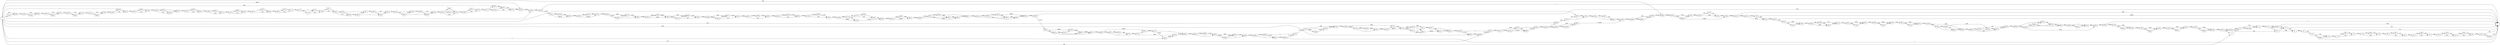 digraph {
	graph [rankdir=LR]
	node [shape=rectangle]
	2 -> 33 [label=3187]
	33 -> 54 [label=582]
	33 -> 7988 [label=10263]
	54 -> 55 [label=10845]
	55 -> 60 [label=8240]
	55 -> 8005 [label=2605]
	60 -> 76 [label=1405]
	60 -> 81 [label=7658]
	76 -> 1 [label=765]
	76 -> 81 [label=1405]
	81 -> 90 [label=9063]
	90 -> 1 [label=7657]
	90 -> 93 [label=1406]
	93 -> 114 [label=582]
	93 -> 9864 [label=824]
	114 -> 117 [label=1405]
	117 -> 151 [label=582]
	117 -> 9901 [label=823]
	151 -> 159 [label=1405]
	159 -> 189 [label=582]
	159 -> 9930 [label=823]
	189 -> 206 [label=1405]
	206 -> 249 [label=582]
	206 -> 9972 [label=823]
	249 -> 252 [label=1405]
	252 -> 273 [label=582]
	252 -> 9992 [label=823]
	273 -> 393 [label=1405]
	393 -> 414 [label=582]
	393 -> 10012 [label=823]
	414 -> 435 [label=582]
	414 -> 10032 [label=823]
	435 -> 438 [label=1405]
	438 -> 1 [label=582]
	438 -> 10051 [label=823]
	1983 -> 1997 [label=325]
	1997 -> 2039 [label=324]
	1997 -> 8785 [label=1]
	2039 -> 2051 [label=325]
	2051 -> 2072 [label=324]
	2051 -> 8805 [label=1]
	2072 -> 2091 [label=325]
	2091 -> 2113 [label=324]
	2091 -> 8846 [label=1]
	2113 -> 2213 [label=325]
	2213 -> 2258 [label=324]
	2213 -> 8890 [label=1]
	2258 -> 2282 [label=325]
	2282 -> 2318 [label=324]
	2282 -> 5945 [label=1]
	2318 -> 2319 [label=326]
	2319 -> 2340 [label=325]
	2319 -> 5996 [label=1]
	2340 -> 2348 [label=326]
	2348 -> 2369 [label=324]
	2348 -> 6003 [label=2]
	2369 -> 2376 [label=325]
	2376 -> 2420 [label=326]
	2420 -> 2441 [label=324]
	2420 -> 6043 [label=2]
	2441 -> 2456 [label=326]
	2456 -> 2477 [label=324]
	2456 -> 6063 [label=2]
	2477 -> 2531 [label=326]
	2531 -> 2552 [label=324]
	2531 -> 6083 [label=2]
	2552 -> 2637 [label=326]
	2637 -> 2658 [label=324]
	2637 -> 6103 [label=2]
	2658 -> 2691 [label=326]
	2691 -> 2712 [label=324]
	2691 -> 6123 [label=2]
	2712 -> 2733 [label=326]
	2733 -> 2772 [label=325]
	2733 -> 6174 [label=1]
	2772 -> 2793 [label=324]
	2772 -> 6174 [label=1]
	2793 -> 2823 [label=324]
	2793 -> 6211 [label=2]
	2823 -> 2856 [label=324]
	2823 -> 6238 [label=2]
	2856 -> 2865 [label=325]
	2865 -> 2871 [label=324]
	2865 -> 6264 [label=1]
	2871 -> 2874 [label=325]
	2874 -> 2913 [label=324]
	2874 -> 6264 [label=1]
	2913 -> 2952 [label=326]
	2952 -> 2961 [label=325]
	2952 -> 2979 [label=1]
	2961 -> 2979 [label=324]
	2961 -> 6368 [label=1]
	2979 -> 3009 [label=325]
	3009 -> 3045 [label=324]
	3009 -> 6368 [label=1]
	3045 -> 3054 [label=326]
	3054 -> 3075 [label=324]
	3054 -> 6393 [label=1]
	3054 -> 9023 [label=1]
	3075 -> 3084 [label=326]
	3084 -> 3105 [label=325]
	3084 -> 9043 [label=1]
	3105 -> 3111 [label=326]
	3111 -> 3126 [label=325]
	3111 -> 6396 [label=1]
	3126 -> 3147 [label=324]
	3126 -> 6414 [label=1]
	3147 -> 3163 [label=2989]
	3163 -> 3168 [label=271806]
	3168 -> 3204 [label=271807]
	3204 -> 1 [label=1]
	3204 -> 3222 [label=271806]
	3222 -> 3286 [label=269143]
	3222 -> 10432 [label=2663]
	3286 -> 3291 [label=271806]
	3291 -> 3312 [label=269143]
	3291 -> 10452 [label=2663]
	3312 -> 3334 [label=271806]
	3334 -> 3363 [label=269143]
	3334 -> 3372 [label=2663]
	3363 -> 3372 [label=269142]
	3363 -> 3384 [label=1]
	3372 -> 3384 [label=271805]
	3384 -> 3441 [label=271806]
	3441 -> 3462 [label=2988]
	3441 -> 6448 [label=268818]
	3462 -> 3471 [label=269143]
	3462 -> 6460 [label=2663]
	3471 -> 3492 [label=324]
	3471 -> 6460 [label=268819]
	3492 -> 3498 [label=271806]
	3498 -> 3510 [label=269143]
	3498 -> 6477 [label=2663]
	3510 -> 3531 [label=324]
	3510 -> 6477 [label=268819]
	3531 -> 3607 [label=271806]
	3607 -> 3628 [label=324]
	3607 -> 6508 [label=271482]
	3628 -> 3635 [label=271806]
	3635 -> 3656 [label=324]
	3635 -> 6528 [label=271482]
	3656 -> 3704 [label=271806]
	3704 -> 3725 [label=326]
	3704 -> 10091 [label=271480]
	3725 -> 3764 [label=271806]
	3764 -> 3770 [label=2989]
	3764 -> 10121 [label=268817]
	3770 -> 3773 [label=326]
	3770 -> 10121 [label=2663]
	3773 -> 3794 [label=324]
	3773 -> 6548 [label=2]
	3794 -> 3798 [label=326]
	3798 -> 3821 [label=271806]
	3821 -> 3845 [label=269142]
	3821 -> 9091 [label=2664]
	3845 -> 3860 [label=271806]
	3860 -> 3881 [label=324]
	3860 -> 6550 [label=271482]
	3881 -> 3883 [label=2988]
	3883 -> 3897 [label=271805]
	3897 -> 3923 [label=271806]
	3923 -> 3944 [label=324]
	3923 -> 6589 [label=271482]
	3944 -> 3951 [label=2988]
	3951 -> 3956 [label=2989]
	3956 -> 3963 [label=271806]
	3963 -> 1 [label=324]
	3963 -> 6628 [label=271482]
	3964 -> 3978 [label=268818]
	3978 -> 3984 [label=271482]
	3984 -> 3999 [label=271483]
	3999 -> 4020 [label=1]
	3999 -> 6800 [label=271482]
	4020 -> 4029 [label=268819]
	4020 -> 4041 [label=2664]
	4029 -> 4041 [label=268818]
	4029 -> 4050 [label=1]
	4041 -> 4050 [label=271482]
	4050 -> 4092 [label=271483]
	4092 -> 4098 [label=271482]
	4092 -> 6841 [label=1]
	4098 -> 4119 [label=1]
	4098 -> 6841 [label=271481]
	4119 -> 4122 [label=271482]
	4122 -> 4143 [label=1]
	4122 -> 4149 [label=2664]
	4122 -> 10248 [label=268817]
	4143 -> 4149 [label=268818]
	4149 -> 4164 [label=271482]
	4164 -> 4170 [label=268818]
	4164 -> 4212 [label=2664]
	4170 -> 4191 [label=1]
	4170 -> 10268 [label=268817]
	4191 -> 4194 [label=268818]
	4194 -> 4212 [label=1]
	4194 -> 4215 [label=268817]
	4212 -> 4215 [label=2665]
	4215 -> 9310 [label=2664]
	4215 -> 4227 [label=268818]
	4227 -> 4251 [label=1]
	4227 -> 9348 [label=268817]
	4251 -> 4257 [label=2664]
	4257 -> 4281 [label=1]
	4257 -> 9372 [label=2663]
	4281 -> 4284 [label=271482]
	4284 -> 4305 [label=1]
	4284 -> 6846 [label=271481]
	4305 -> 4311 [label=274087]
	4311 -> 4324 [label=271481]
	4311 -> 4332 [label=2606]
	4324 -> 4332 [label=1]
	4324 -> 6884 [label=271480]
	4332 -> 4354 [label=1]
	4332 -> 6884 [label=2606]
	4354 -> 4383 [label=274087]
	4383 -> 4699 [label=1]
	4383 -> 6920 [label=274086]
	4699 -> 4707 [label=7658]
	4707 -> 4728 [label=1]
	4707 -> 9402 [label=7657]
	4728 -> 4786 [label=7659]
	4786 -> 4807 [label=1]
	4786 -> 9431 [label=7658]
	4807 -> 4835 [label=7659]
	4835 -> 4988 [label=281745]
	4988 -> 5009 [label=7659]
	4988 -> 6981 [label=274086]
	5009 -> 5066 [label=281745]
	5066 -> 5087 [label=282568]
	5087 -> 5132 [label=7659]
	5087 -> 6996 [label=274909]
	5132 -> 5135 [label=8482]
	5135 -> 5159 [label=7659]
	5135 -> 9752 [label=823]
	5159 -> 5169 [label=8482]
	5169 -> 5312 [label=282568]
	5312 -> 1 [label=2663]
	5312 -> 5357 [label=279905]
	5357 -> 5378 [label=8482]
	5357 -> 7081 [label=271423]
	5378 -> 5381 [label=11088]
	5381 -> 1 [label=1]
	5381 -> 5387 [label=11087]
	5387 -> 5408 [label=8482]
	5387 -> 7102 [label=2605]
	5408 -> 5486 [label=11087]
	5486 -> 5489 [label=8482]
	5486 -> 5507 [label=2605]
	5489 -> 5507 [label=7659]
	5489 -> 5510 [label=823]
	5507 -> 5510 [label=10264]
	5510 -> 5534 [label=11087]
	5534 -> 5555 [label=8482]
	5534 -> 7142 [label=2605]
	5555 -> 5654 [label=11087]
	5654 -> 5675 [label=8482]
	5654 -> 7162 [label=2605]
	5675 -> 5681 [label=11087]
	5681 -> 5702 [label=8482]
	5681 -> 7182 [label=2605]
	5702 -> 5758 [label=11087]
	5758 -> 5769 [label=8482]
	5758 -> 5806 [label=2605]
	5769 -> 5802 [label=1]
	5769 -> 9456 [label=8481]
	5802 -> 5806 [label=824]
	5806 -> 5808 [label=3429]
	5808 -> 5828 [label=824]
	5808 -> 5837 [label=2605]
	5828 -> 5830 [label=1]
	5828 -> 5849 [label=823]
	5830 -> 5837 [label=7659]
	5837 -> 5849 [label=10264]
	5849 -> 5858 [label=11087]
	5858 -> 5859 [label=11086]
	5858 -> 9502 [label=1]
	5859 -> 5868 [label=7658]
	5859 -> 5925 [label=2605]
	5859 -> 9503 [label=823]
	5868 -> 5889 [label=1]
	5868 -> 9502 [label=7657]
	5889 -> 5893 [label=8482]
	5893 -> 5914 [label=1]
	5893 -> 9531 [label=8481]
	5914 -> 5925 [label=8482]
	5925 -> 5944 [label=11087]
	5944 -> 1 [label=1]
	5944 -> 7328 [label=11086]
	5945 -> 2318 [label=2]
	5996 -> 2340 [label=1]
	6003 -> 2376 [label=1]
	6003 -> 2369 [label=1]
	6043 -> 2441 [label=2]
	6063 -> 2477 [label=2]
	6083 -> 2552 [label=2]
	6103 -> 2658 [label=2]
	6123 -> 2712 [label=2]
	6174 -> 2793 [label=2]
	6211 -> 2823 [label=2]
	6238 -> 2856 [label=1]
	6238 -> 2871 [label=1]
	6264 -> 2913 [label=2]
	6368 -> 3045 [label=2]
	6393 -> 3075 [label=1]
	6396 -> 6414 [label=2664]
	6414 -> 3147 [label=2665]
	6448 -> 3462 [label=268818]
	6460 -> 3492 [label=271482]
	6477 -> 3531 [label=271482]
	6508 -> 3628 [label=271482]
	6528 -> 3656 [label=271482]
	6548 -> 3794 [label=2]
	6550 -> 6564 [label=2665]
	6550 -> 3883 [label=268817]
	6564 -> 3897 [label=1]
	6564 -> 3881 [label=2664]
	6589 -> 3951 [label=1]
	6589 -> 9102 [label=271481]
	6628 -> 6640 [label=2665]
	6628 -> 9119 [label=268817]
	6640 -> 6661 [label=1]
	6640 -> 9116 [label=2664]
	6661 -> 6667 [label=268819]
	6667 -> 6694 [label=271482]
	6694 -> 6697 [label=2665]
	6694 -> 6730 [label=268817]
	6697 -> 6722 [label=1]
	6697 -> 9154 [label=2664]
	6722 -> 6727 [label=2665]
	6727 -> 6730 [label=1]
	6727 -> 3978 [label=2664]
	6730 -> 6751 [label=268818]
	6751 -> 3984 [label=1]
	6751 -> 3964 [label=268817]
	6800 -> 4020 [label=271482]
	6841 -> 6845 [label=271482]
	6845 -> 1 [label=1]
	6845 -> 4119 [label=271481]
	6846 -> 6850 [label=273321]
	6850 -> 4305 [label=274086]
	6884 -> 4354 [label=274086]
	6920 -> 6941 [label=2606]
	6920 -> 10354 [label=271480]
	6941 -> 4835 [label=274086]
	6981 -> 5009 [label=274086]
	6996 -> 5169 [label=274086]
	6996 -> 5132 [label=823]
	7081 -> 1 [label=268817]
	7081 -> 5378 [label=2606]
	7102 -> 5408 [label=2605]
	7142 -> 5555 [label=2605]
	7162 -> 5675 [label=2605]
	7182 -> 5702 [label=2605]
	7328 -> 7362 [label=2605]
	7328 -> 9564 [label=8481]
	7362 -> 7384 [label=11086]
	7384 -> 7423 [label=2605]
	7384 -> 9602 [label=8481]
	7423 -> 7476 [label=11086]
	7476 -> 7497 [label=2605]
	7476 -> 9622 [label=8481]
	7497 -> 7823 [label=11086]
	7823 -> 7850 [label=2605]
	7823 -> 9648 [label=8481]
	7850 -> 7967 [label=11086]
	7967 -> 2 [label=2605]
	7967 -> 9678 [label=8481]
	7988 -> 54 [label=10263]
	8005 -> 1 [label=1840]
	8005 -> 76 [label=765]
	8744 -> 1983 [label=1]
	8785 -> 2039 [label=1]
	8805 -> 2072 [label=1]
	8846 -> 2113 [label=1]
	8890 -> 2258 [label=1]
	9023 -> 3075 [label=1]
	9043 -> 3105 [label=1]
	9091 -> 3845 [label=2664]
	9102 -> 3944 [label=2664]
	9102 -> 3956 [label=268817]
	9116 -> 9119 [label=1]
	9116 -> 6667 [label=2663]
	9119 -> 6661 [label=268818]
	9154 -> 6722 [label=2664]
	9310 -> 9348 [label=1]
	9310 -> 4251 [label=2663]
	9348 -> 9372 [label=268818]
	9372 -> 4281 [label=271481]
	9402 -> 4728 [label=7658]
	9431 -> 4807 [label=7658]
	9456 -> 5830 [label=7658]
	9456 -> 5802 [label=823]
	9502 -> 9503 [label=7658]
	9503 -> 5889 [label=8481]
	9531 -> 5914 [label=8481]
	9564 -> 7362 [label=8481]
	9602 -> 7423 [label=8481]
	9622 -> 7497 [label=8481]
	9648 -> 7850 [label=8481]
	9678 -> 33 [label=7658]
	9678 -> 60 [label=823]
	9752 -> 5159 [label=823]
	9864 -> 1 [label=1]
	9864 -> 114 [label=823]
	9901 -> 151 [label=823]
	9930 -> 189 [label=823]
	9972 -> 249 [label=823]
	9992 -> 273 [label=823]
	10012 -> 414 [label=823]
	10032 -> 435 [label=823]
	10051 -> 1 [label=823]
	10091 -> 3725 [label=271480]
	10121 -> 3798 [label=271480]
	10248 -> 4143 [label=268817]
	10268 -> 4191 [label=268817]
	10354 -> 6941 [label=271480]
	10432 -> 3286 [label=2663]
	10452 -> 3312 [label=2663]
	0 -> 2 [label=582]
	0 -> 1983 [label=324]
	0 -> 3964 [label=1]
	0 -> 5945 [label=1]
	0 -> 6846 [label=1840]
	0 -> 3168 [label=1]
	0 -> 6850 [label=765]
	0 -> 4699 [label=7657]
	0 -> 5066 [label=823]
	0 -> 9402 [label=1]
	0 -> 3163 [label=268817]
	0 -> 8744 [label=1]
	0 -> 6396 [label=2663]
}
